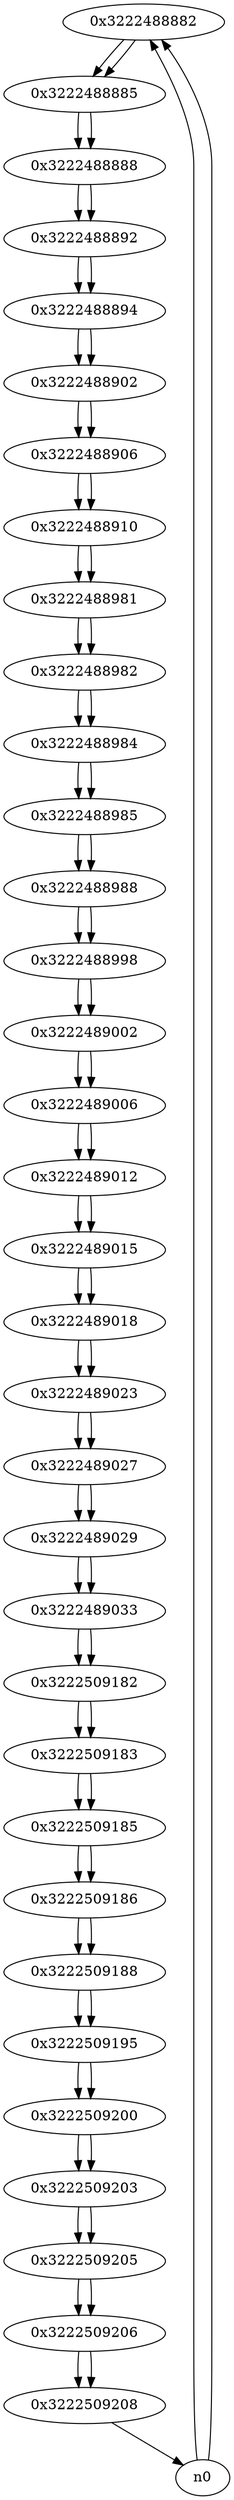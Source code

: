 digraph G{
/* nodes */
  n1 [label="0x3222488882"]
  n2 [label="0x3222488885"]
  n3 [label="0x3222488888"]
  n4 [label="0x3222488892"]
  n5 [label="0x3222488894"]
  n6 [label="0x3222488902"]
  n7 [label="0x3222488906"]
  n8 [label="0x3222488910"]
  n9 [label="0x3222488981"]
  n10 [label="0x3222488982"]
  n11 [label="0x3222488984"]
  n12 [label="0x3222488985"]
  n13 [label="0x3222488988"]
  n14 [label="0x3222488998"]
  n15 [label="0x3222489002"]
  n16 [label="0x3222489006"]
  n17 [label="0x3222489012"]
  n18 [label="0x3222489015"]
  n19 [label="0x3222489018"]
  n20 [label="0x3222489023"]
  n21 [label="0x3222489027"]
  n22 [label="0x3222489029"]
  n23 [label="0x3222489033"]
  n24 [label="0x3222509182"]
  n25 [label="0x3222509183"]
  n26 [label="0x3222509185"]
  n27 [label="0x3222509186"]
  n28 [label="0x3222509188"]
  n29 [label="0x3222509195"]
  n30 [label="0x3222509200"]
  n31 [label="0x3222509203"]
  n32 [label="0x3222509205"]
  n33 [label="0x3222509206"]
  n34 [label="0x3222509208"]
/* edges */
n1 -> n2;
n0 -> n1;
n0 -> n1;
n2 -> n3;
n1 -> n2;
n3 -> n4;
n2 -> n3;
n4 -> n5;
n3 -> n4;
n5 -> n6;
n4 -> n5;
n6 -> n7;
n5 -> n6;
n7 -> n8;
n6 -> n7;
n8 -> n9;
n7 -> n8;
n9 -> n10;
n8 -> n9;
n10 -> n11;
n9 -> n10;
n11 -> n12;
n10 -> n11;
n12 -> n13;
n11 -> n12;
n13 -> n14;
n12 -> n13;
n14 -> n15;
n13 -> n14;
n15 -> n16;
n14 -> n15;
n16 -> n17;
n15 -> n16;
n17 -> n18;
n16 -> n17;
n18 -> n19;
n17 -> n18;
n19 -> n20;
n18 -> n19;
n20 -> n21;
n19 -> n20;
n21 -> n22;
n20 -> n21;
n22 -> n23;
n21 -> n22;
n23 -> n24;
n22 -> n23;
n24 -> n25;
n23 -> n24;
n25 -> n26;
n24 -> n25;
n26 -> n27;
n25 -> n26;
n27 -> n28;
n26 -> n27;
n28 -> n29;
n27 -> n28;
n29 -> n30;
n28 -> n29;
n30 -> n31;
n29 -> n30;
n31 -> n32;
n30 -> n31;
n32 -> n33;
n31 -> n32;
n33 -> n34;
n32 -> n33;
n34 -> n0;
n33 -> n34;
}
